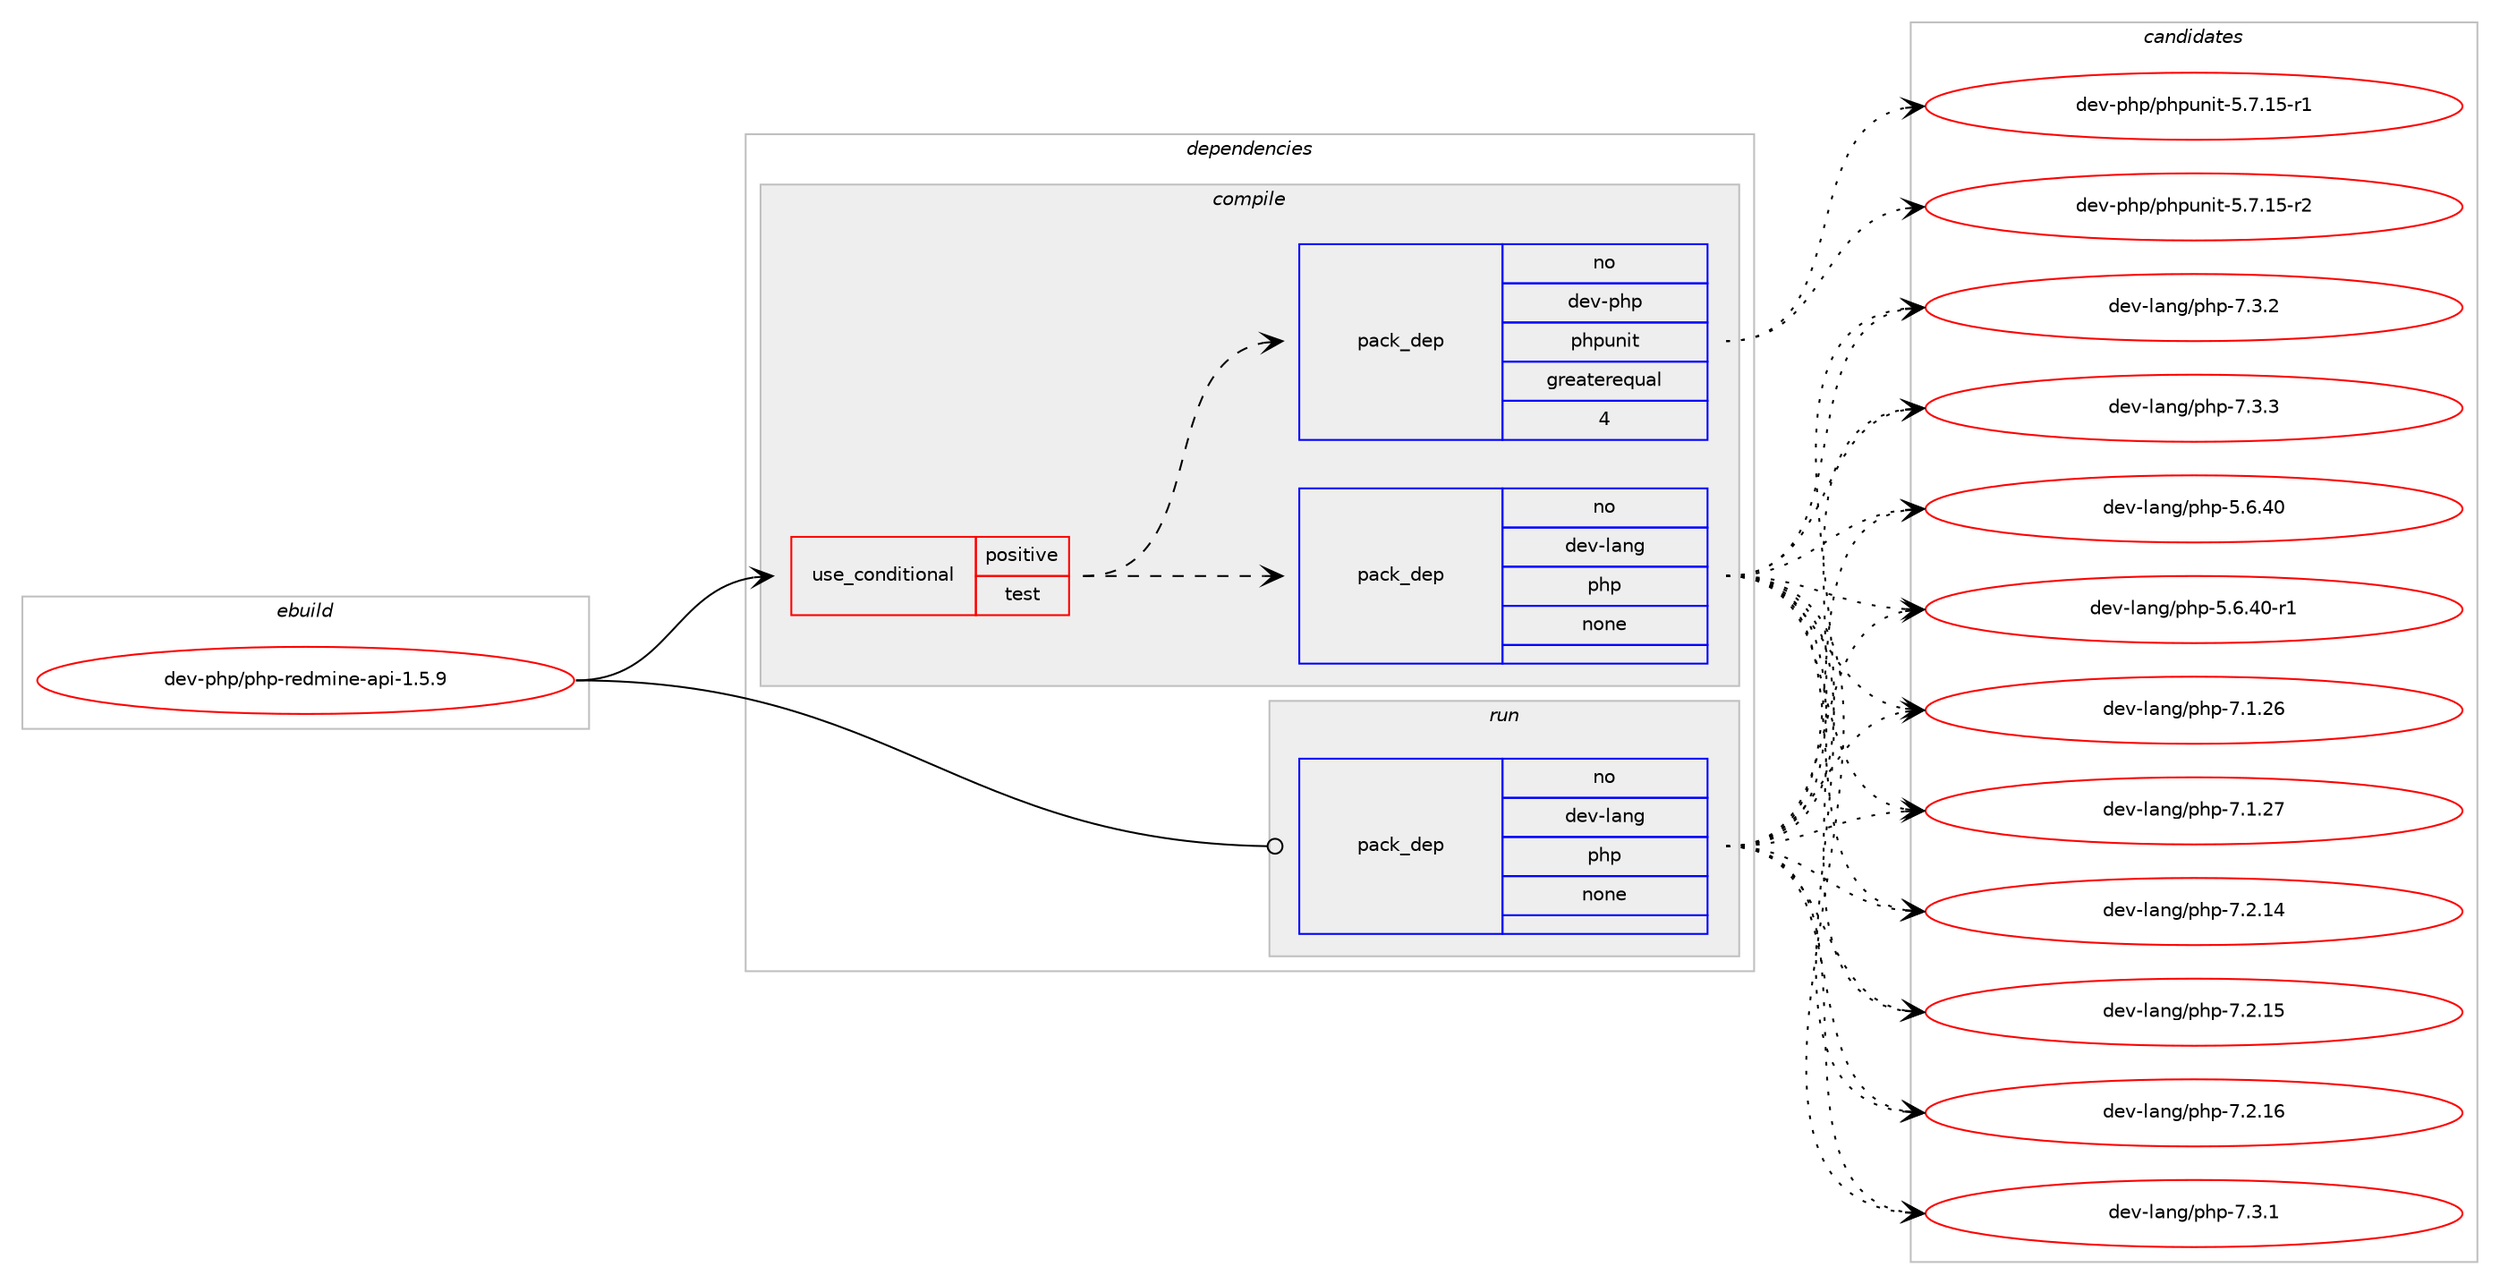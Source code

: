 digraph prolog {

# *************
# Graph options
# *************

newrank=true;
concentrate=true;
compound=true;
graph [rankdir=LR,fontname=Helvetica,fontsize=10,ranksep=1.5];#, ranksep=2.5, nodesep=0.2];
edge  [arrowhead=vee];
node  [fontname=Helvetica,fontsize=10];

# **********
# The ebuild
# **********

subgraph cluster_leftcol {
color=gray;
rank=same;
label=<<i>ebuild</i>>;
id [label="dev-php/php-redmine-api-1.5.9", color=red, width=4, href="../dev-php/php-redmine-api-1.5.9.svg"];
}

# ****************
# The dependencies
# ****************

subgraph cluster_midcol {
color=gray;
label=<<i>dependencies</i>>;
subgraph cluster_compile {
fillcolor="#eeeeee";
style=filled;
label=<<i>compile</i>>;
subgraph cond370032 {
dependency1395786 [label=<<TABLE BORDER="0" CELLBORDER="1" CELLSPACING="0" CELLPADDING="4"><TR><TD ROWSPAN="3" CELLPADDING="10">use_conditional</TD></TR><TR><TD>positive</TD></TR><TR><TD>test</TD></TR></TABLE>>, shape=none, color=red];
subgraph pack1002546 {
dependency1395787 [label=<<TABLE BORDER="0" CELLBORDER="1" CELLSPACING="0" CELLPADDING="4" WIDTH="220"><TR><TD ROWSPAN="6" CELLPADDING="30">pack_dep</TD></TR><TR><TD WIDTH="110">no</TD></TR><TR><TD>dev-lang</TD></TR><TR><TD>php</TD></TR><TR><TD>none</TD></TR><TR><TD></TD></TR></TABLE>>, shape=none, color=blue];
}
dependency1395786:e -> dependency1395787:w [weight=20,style="dashed",arrowhead="vee"];
subgraph pack1002547 {
dependency1395788 [label=<<TABLE BORDER="0" CELLBORDER="1" CELLSPACING="0" CELLPADDING="4" WIDTH="220"><TR><TD ROWSPAN="6" CELLPADDING="30">pack_dep</TD></TR><TR><TD WIDTH="110">no</TD></TR><TR><TD>dev-php</TD></TR><TR><TD>phpunit</TD></TR><TR><TD>greaterequal</TD></TR><TR><TD>4</TD></TR></TABLE>>, shape=none, color=blue];
}
dependency1395786:e -> dependency1395788:w [weight=20,style="dashed",arrowhead="vee"];
}
id:e -> dependency1395786:w [weight=20,style="solid",arrowhead="vee"];
}
subgraph cluster_compileandrun {
fillcolor="#eeeeee";
style=filled;
label=<<i>compile and run</i>>;
}
subgraph cluster_run {
fillcolor="#eeeeee";
style=filled;
label=<<i>run</i>>;
subgraph pack1002548 {
dependency1395789 [label=<<TABLE BORDER="0" CELLBORDER="1" CELLSPACING="0" CELLPADDING="4" WIDTH="220"><TR><TD ROWSPAN="6" CELLPADDING="30">pack_dep</TD></TR><TR><TD WIDTH="110">no</TD></TR><TR><TD>dev-lang</TD></TR><TR><TD>php</TD></TR><TR><TD>none</TD></TR><TR><TD></TD></TR></TABLE>>, shape=none, color=blue];
}
id:e -> dependency1395789:w [weight=20,style="solid",arrowhead="odot"];
}
}

# **************
# The candidates
# **************

subgraph cluster_choices {
rank=same;
color=gray;
label=<<i>candidates</i>>;

subgraph choice1002546 {
color=black;
nodesep=1;
choice10010111845108971101034711210411245534654465248 [label="dev-lang/php-5.6.40", color=red, width=4,href="../dev-lang/php-5.6.40.svg"];
choice100101118451089711010347112104112455346544652484511449 [label="dev-lang/php-5.6.40-r1", color=red, width=4,href="../dev-lang/php-5.6.40-r1.svg"];
choice10010111845108971101034711210411245554649465054 [label="dev-lang/php-7.1.26", color=red, width=4,href="../dev-lang/php-7.1.26.svg"];
choice10010111845108971101034711210411245554649465055 [label="dev-lang/php-7.1.27", color=red, width=4,href="../dev-lang/php-7.1.27.svg"];
choice10010111845108971101034711210411245554650464952 [label="dev-lang/php-7.2.14", color=red, width=4,href="../dev-lang/php-7.2.14.svg"];
choice10010111845108971101034711210411245554650464953 [label="dev-lang/php-7.2.15", color=red, width=4,href="../dev-lang/php-7.2.15.svg"];
choice10010111845108971101034711210411245554650464954 [label="dev-lang/php-7.2.16", color=red, width=4,href="../dev-lang/php-7.2.16.svg"];
choice100101118451089711010347112104112455546514649 [label="dev-lang/php-7.3.1", color=red, width=4,href="../dev-lang/php-7.3.1.svg"];
choice100101118451089711010347112104112455546514650 [label="dev-lang/php-7.3.2", color=red, width=4,href="../dev-lang/php-7.3.2.svg"];
choice100101118451089711010347112104112455546514651 [label="dev-lang/php-7.3.3", color=red, width=4,href="../dev-lang/php-7.3.3.svg"];
dependency1395787:e -> choice10010111845108971101034711210411245534654465248:w [style=dotted,weight="100"];
dependency1395787:e -> choice100101118451089711010347112104112455346544652484511449:w [style=dotted,weight="100"];
dependency1395787:e -> choice10010111845108971101034711210411245554649465054:w [style=dotted,weight="100"];
dependency1395787:e -> choice10010111845108971101034711210411245554649465055:w [style=dotted,weight="100"];
dependency1395787:e -> choice10010111845108971101034711210411245554650464952:w [style=dotted,weight="100"];
dependency1395787:e -> choice10010111845108971101034711210411245554650464953:w [style=dotted,weight="100"];
dependency1395787:e -> choice10010111845108971101034711210411245554650464954:w [style=dotted,weight="100"];
dependency1395787:e -> choice100101118451089711010347112104112455546514649:w [style=dotted,weight="100"];
dependency1395787:e -> choice100101118451089711010347112104112455546514650:w [style=dotted,weight="100"];
dependency1395787:e -> choice100101118451089711010347112104112455546514651:w [style=dotted,weight="100"];
}
subgraph choice1002547 {
color=black;
nodesep=1;
choice1001011184511210411247112104112117110105116455346554649534511449 [label="dev-php/phpunit-5.7.15-r1", color=red, width=4,href="../dev-php/phpunit-5.7.15-r1.svg"];
choice1001011184511210411247112104112117110105116455346554649534511450 [label="dev-php/phpunit-5.7.15-r2", color=red, width=4,href="../dev-php/phpunit-5.7.15-r2.svg"];
dependency1395788:e -> choice1001011184511210411247112104112117110105116455346554649534511449:w [style=dotted,weight="100"];
dependency1395788:e -> choice1001011184511210411247112104112117110105116455346554649534511450:w [style=dotted,weight="100"];
}
subgraph choice1002548 {
color=black;
nodesep=1;
choice10010111845108971101034711210411245534654465248 [label="dev-lang/php-5.6.40", color=red, width=4,href="../dev-lang/php-5.6.40.svg"];
choice100101118451089711010347112104112455346544652484511449 [label="dev-lang/php-5.6.40-r1", color=red, width=4,href="../dev-lang/php-5.6.40-r1.svg"];
choice10010111845108971101034711210411245554649465054 [label="dev-lang/php-7.1.26", color=red, width=4,href="../dev-lang/php-7.1.26.svg"];
choice10010111845108971101034711210411245554649465055 [label="dev-lang/php-7.1.27", color=red, width=4,href="../dev-lang/php-7.1.27.svg"];
choice10010111845108971101034711210411245554650464952 [label="dev-lang/php-7.2.14", color=red, width=4,href="../dev-lang/php-7.2.14.svg"];
choice10010111845108971101034711210411245554650464953 [label="dev-lang/php-7.2.15", color=red, width=4,href="../dev-lang/php-7.2.15.svg"];
choice10010111845108971101034711210411245554650464954 [label="dev-lang/php-7.2.16", color=red, width=4,href="../dev-lang/php-7.2.16.svg"];
choice100101118451089711010347112104112455546514649 [label="dev-lang/php-7.3.1", color=red, width=4,href="../dev-lang/php-7.3.1.svg"];
choice100101118451089711010347112104112455546514650 [label="dev-lang/php-7.3.2", color=red, width=4,href="../dev-lang/php-7.3.2.svg"];
choice100101118451089711010347112104112455546514651 [label="dev-lang/php-7.3.3", color=red, width=4,href="../dev-lang/php-7.3.3.svg"];
dependency1395789:e -> choice10010111845108971101034711210411245534654465248:w [style=dotted,weight="100"];
dependency1395789:e -> choice100101118451089711010347112104112455346544652484511449:w [style=dotted,weight="100"];
dependency1395789:e -> choice10010111845108971101034711210411245554649465054:w [style=dotted,weight="100"];
dependency1395789:e -> choice10010111845108971101034711210411245554649465055:w [style=dotted,weight="100"];
dependency1395789:e -> choice10010111845108971101034711210411245554650464952:w [style=dotted,weight="100"];
dependency1395789:e -> choice10010111845108971101034711210411245554650464953:w [style=dotted,weight="100"];
dependency1395789:e -> choice10010111845108971101034711210411245554650464954:w [style=dotted,weight="100"];
dependency1395789:e -> choice100101118451089711010347112104112455546514649:w [style=dotted,weight="100"];
dependency1395789:e -> choice100101118451089711010347112104112455546514650:w [style=dotted,weight="100"];
dependency1395789:e -> choice100101118451089711010347112104112455546514651:w [style=dotted,weight="100"];
}
}

}
